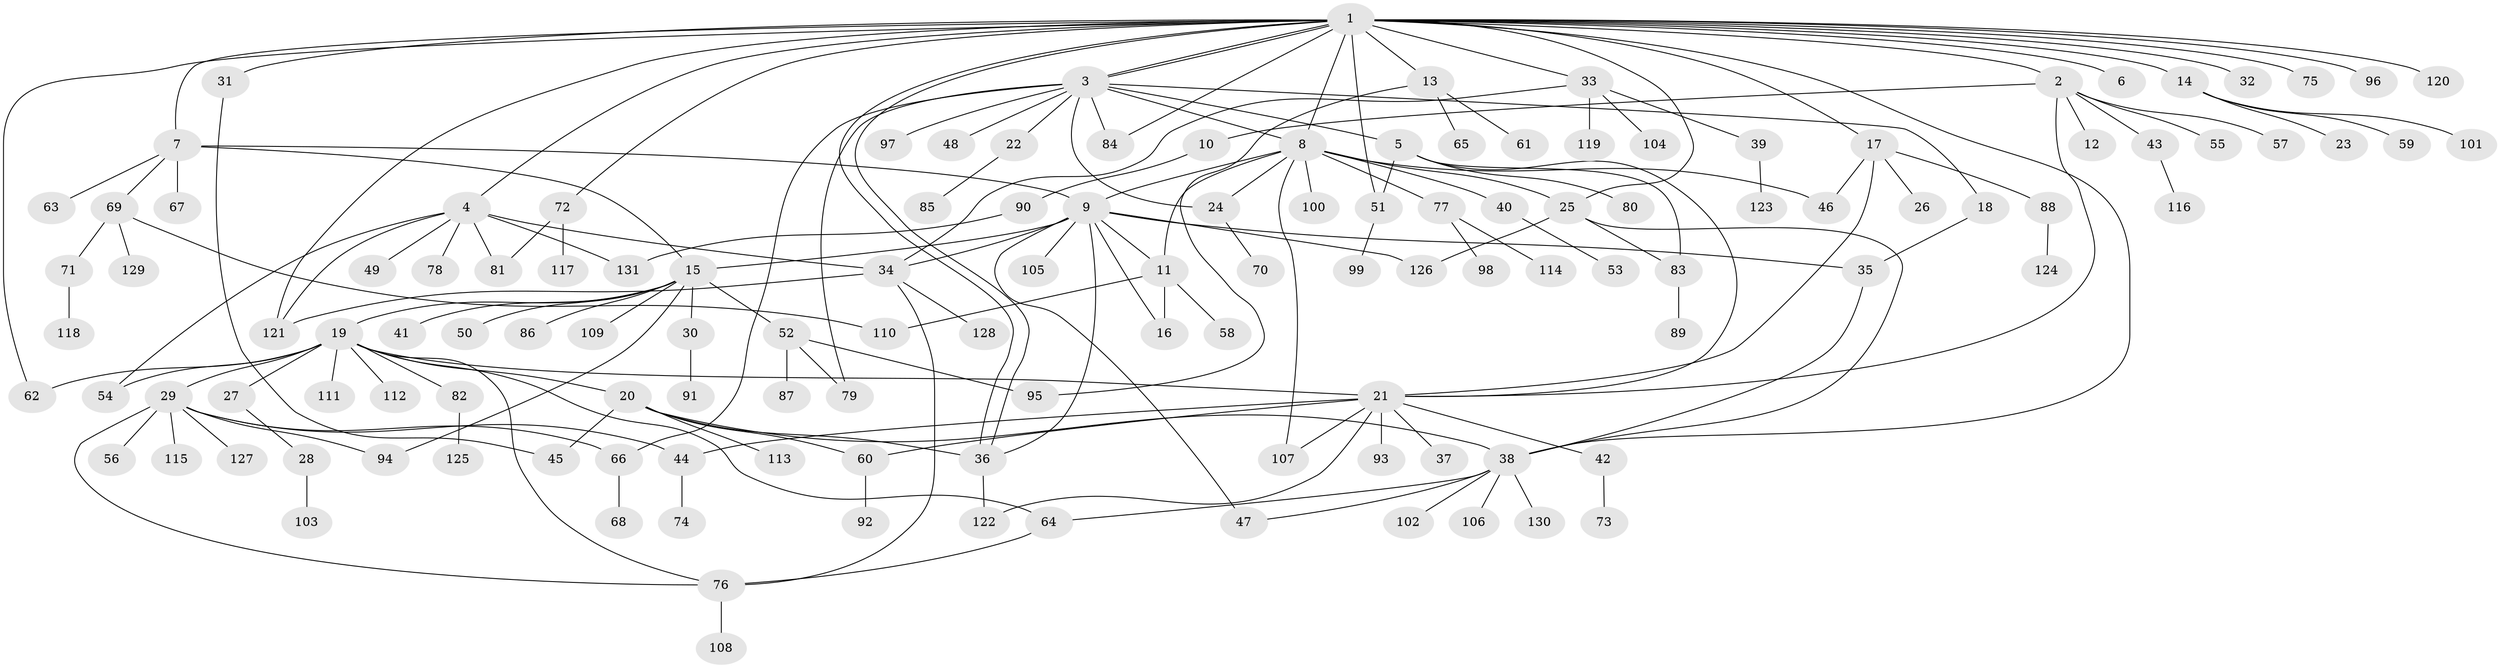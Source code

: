 // coarse degree distribution, {26: 0.010416666666666666, 6: 0.020833333333333332, 12: 0.020833333333333332, 7: 0.010416666666666666, 4: 0.07291666666666667, 1: 0.5520833333333334, 13: 0.020833333333333332, 2: 0.21875, 8: 0.010416666666666666, 14: 0.010416666666666666, 16: 0.010416666666666666, 3: 0.03125, 5: 0.010416666666666666}
// Generated by graph-tools (version 1.1) at 2025/23/03/03/25 07:23:55]
// undirected, 131 vertices, 176 edges
graph export_dot {
graph [start="1"]
  node [color=gray90,style=filled];
  1;
  2;
  3;
  4;
  5;
  6;
  7;
  8;
  9;
  10;
  11;
  12;
  13;
  14;
  15;
  16;
  17;
  18;
  19;
  20;
  21;
  22;
  23;
  24;
  25;
  26;
  27;
  28;
  29;
  30;
  31;
  32;
  33;
  34;
  35;
  36;
  37;
  38;
  39;
  40;
  41;
  42;
  43;
  44;
  45;
  46;
  47;
  48;
  49;
  50;
  51;
  52;
  53;
  54;
  55;
  56;
  57;
  58;
  59;
  60;
  61;
  62;
  63;
  64;
  65;
  66;
  67;
  68;
  69;
  70;
  71;
  72;
  73;
  74;
  75;
  76;
  77;
  78;
  79;
  80;
  81;
  82;
  83;
  84;
  85;
  86;
  87;
  88;
  89;
  90;
  91;
  92;
  93;
  94;
  95;
  96;
  97;
  98;
  99;
  100;
  101;
  102;
  103;
  104;
  105;
  106;
  107;
  108;
  109;
  110;
  111;
  112;
  113;
  114;
  115;
  116;
  117;
  118;
  119;
  120;
  121;
  122;
  123;
  124;
  125;
  126;
  127;
  128;
  129;
  130;
  131;
  1 -- 2;
  1 -- 3;
  1 -- 3;
  1 -- 4;
  1 -- 6;
  1 -- 7;
  1 -- 8;
  1 -- 13;
  1 -- 14;
  1 -- 17;
  1 -- 25;
  1 -- 31;
  1 -- 32;
  1 -- 33;
  1 -- 36;
  1 -- 36;
  1 -- 38;
  1 -- 51;
  1 -- 62;
  1 -- 72;
  1 -- 75;
  1 -- 84;
  1 -- 96;
  1 -- 120;
  1 -- 121;
  2 -- 10;
  2 -- 12;
  2 -- 21;
  2 -- 43;
  2 -- 55;
  2 -- 57;
  3 -- 5;
  3 -- 8;
  3 -- 18;
  3 -- 22;
  3 -- 24;
  3 -- 48;
  3 -- 66;
  3 -- 79;
  3 -- 84;
  3 -- 97;
  4 -- 34;
  4 -- 49;
  4 -- 54;
  4 -- 78;
  4 -- 81;
  4 -- 121;
  4 -- 131;
  5 -- 21;
  5 -- 51;
  5 -- 80;
  5 -- 83;
  7 -- 9;
  7 -- 15;
  7 -- 63;
  7 -- 67;
  7 -- 69;
  8 -- 9;
  8 -- 11;
  8 -- 24;
  8 -- 25;
  8 -- 40;
  8 -- 46;
  8 -- 77;
  8 -- 100;
  8 -- 107;
  9 -- 11;
  9 -- 15;
  9 -- 16;
  9 -- 34;
  9 -- 35;
  9 -- 36;
  9 -- 47;
  9 -- 105;
  9 -- 126;
  10 -- 90;
  11 -- 16;
  11 -- 58;
  11 -- 110;
  13 -- 61;
  13 -- 65;
  13 -- 95;
  14 -- 23;
  14 -- 59;
  14 -- 101;
  15 -- 19;
  15 -- 30;
  15 -- 41;
  15 -- 50;
  15 -- 52;
  15 -- 86;
  15 -- 94;
  15 -- 109;
  17 -- 21;
  17 -- 26;
  17 -- 46;
  17 -- 88;
  18 -- 35;
  19 -- 20;
  19 -- 21;
  19 -- 27;
  19 -- 29;
  19 -- 54;
  19 -- 62;
  19 -- 64;
  19 -- 76;
  19 -- 82;
  19 -- 111;
  19 -- 112;
  20 -- 36;
  20 -- 38;
  20 -- 45;
  20 -- 60;
  20 -- 113;
  21 -- 37;
  21 -- 42;
  21 -- 44;
  21 -- 60;
  21 -- 93;
  21 -- 107;
  21 -- 122;
  22 -- 85;
  24 -- 70;
  25 -- 38;
  25 -- 83;
  25 -- 126;
  27 -- 28;
  28 -- 103;
  29 -- 44;
  29 -- 56;
  29 -- 66;
  29 -- 76;
  29 -- 94;
  29 -- 115;
  29 -- 127;
  30 -- 91;
  31 -- 45;
  33 -- 34;
  33 -- 39;
  33 -- 104;
  33 -- 119;
  34 -- 76;
  34 -- 121;
  34 -- 128;
  35 -- 38;
  36 -- 122;
  38 -- 47;
  38 -- 64;
  38 -- 102;
  38 -- 106;
  38 -- 130;
  39 -- 123;
  40 -- 53;
  42 -- 73;
  43 -- 116;
  44 -- 74;
  51 -- 99;
  52 -- 79;
  52 -- 87;
  52 -- 95;
  60 -- 92;
  64 -- 76;
  66 -- 68;
  69 -- 71;
  69 -- 110;
  69 -- 129;
  71 -- 118;
  72 -- 81;
  72 -- 117;
  76 -- 108;
  77 -- 98;
  77 -- 114;
  82 -- 125;
  83 -- 89;
  88 -- 124;
  90 -- 131;
}
